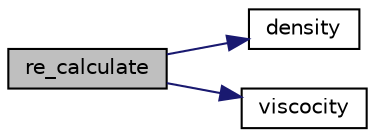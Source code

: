 digraph "re_calculate"
{
 // LATEX_PDF_SIZE
  edge [fontname="Helvetica",fontsize="10",labelfontname="Helvetica",labelfontsize="10"];
  node [fontname="Helvetica",fontsize="10",shape=record];
  rankdir="LR";
  Node1 [label="re_calculate",height=0.2,width=0.4,color="black", fillcolor="grey75", style="filled", fontcolor="black",tooltip=" "];
  Node1 -> Node2 [color="midnightblue",fontsize="10",style="solid",fontname="Helvetica"];
  Node2 [label="density",height=0.2,width=0.4,color="black", fillcolor="white", style="filled",URL="$main_8cpp.html#adf867388871dbfc7ab0e276bc8bbd021",tooltip=" "];
  Node1 -> Node3 [color="midnightblue",fontsize="10",style="solid",fontname="Helvetica"];
  Node3 [label="viscocity",height=0.2,width=0.4,color="black", fillcolor="white", style="filled",URL="$main_8cpp.html#a565f881aa426f182314df466d705e93f",tooltip=" "];
}
